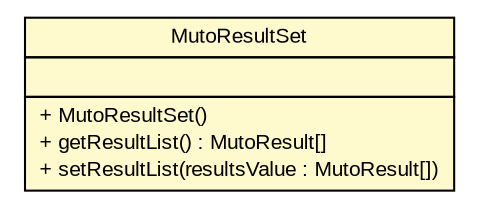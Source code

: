 #!/usr/local/bin/dot
#
# Class diagram 
# Generated by UMLGraph version R5_6 (http://www.umlgraph.org/)
#

digraph G {
	edge [fontname="arial",fontsize=10,labelfontname="arial",labelfontsize=10];
	node [fontname="arial",fontsize=10,shape=plaintext];
	nodesep=0.25;
	ranksep=0.5;
	// com.github.mkolisnyk.muto.reporter.MutoResultSet
	c888 [label=<<table title="com.github.mkolisnyk.muto.reporter.MutoResultSet" border="0" cellborder="1" cellspacing="0" cellpadding="2" port="p" bgcolor="lemonChiffon" href="./MutoResultSet.html">
		<tr><td><table border="0" cellspacing="0" cellpadding="1">
<tr><td align="center" balign="center"> MutoResultSet </td></tr>
		</table></td></tr>
		<tr><td><table border="0" cellspacing="0" cellpadding="1">
<tr><td align="left" balign="left">  </td></tr>
		</table></td></tr>
		<tr><td><table border="0" cellspacing="0" cellpadding="1">
<tr><td align="left" balign="left"> + MutoResultSet() </td></tr>
<tr><td align="left" balign="left"> + getResultList() : MutoResult[] </td></tr>
<tr><td align="left" balign="left"> + setResultList(resultsValue : MutoResult[]) </td></tr>
		</table></td></tr>
		</table>>, URL="./MutoResultSet.html", fontname="arial", fontcolor="black", fontsize=10.0];
}

